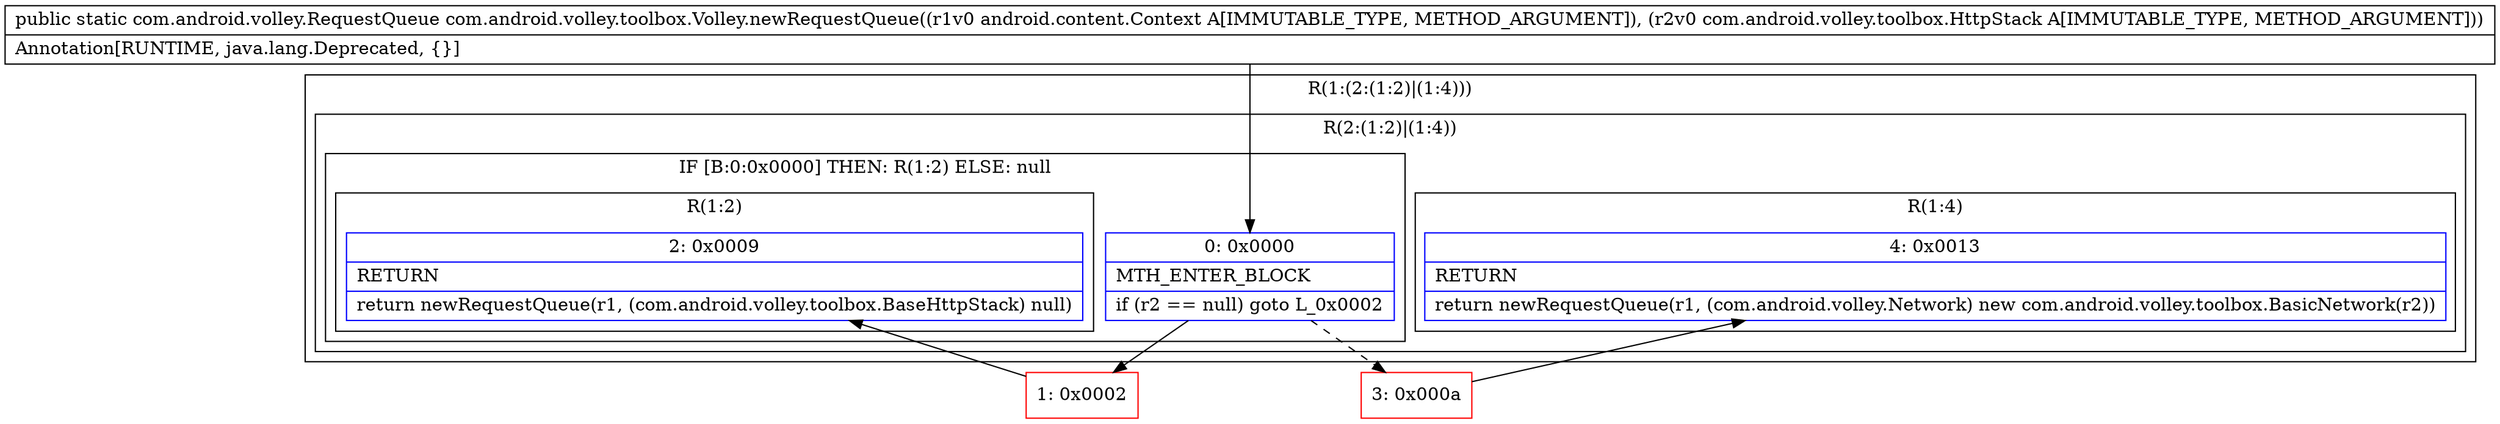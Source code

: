digraph "CFG forcom.android.volley.toolbox.Volley.newRequestQueue(Landroid\/content\/Context;Lcom\/android\/volley\/toolbox\/HttpStack;)Lcom\/android\/volley\/RequestQueue;" {
subgraph cluster_Region_1153790990 {
label = "R(1:(2:(1:2)|(1:4)))";
node [shape=record,color=blue];
subgraph cluster_Region_451441058 {
label = "R(2:(1:2)|(1:4))";
node [shape=record,color=blue];
subgraph cluster_IfRegion_491558817 {
label = "IF [B:0:0x0000] THEN: R(1:2) ELSE: null";
node [shape=record,color=blue];
Node_0 [shape=record,label="{0\:\ 0x0000|MTH_ENTER_BLOCK\l|if (r2 == null) goto L_0x0002\l}"];
subgraph cluster_Region_2084782246 {
label = "R(1:2)";
node [shape=record,color=blue];
Node_2 [shape=record,label="{2\:\ 0x0009|RETURN\l|return newRequestQueue(r1, (com.android.volley.toolbox.BaseHttpStack) null)\l}"];
}
}
subgraph cluster_Region_323567140 {
label = "R(1:4)";
node [shape=record,color=blue];
Node_4 [shape=record,label="{4\:\ 0x0013|RETURN\l|return newRequestQueue(r1, (com.android.volley.Network) new com.android.volley.toolbox.BasicNetwork(r2))\l}"];
}
}
}
Node_1 [shape=record,color=red,label="{1\:\ 0x0002}"];
Node_3 [shape=record,color=red,label="{3\:\ 0x000a}"];
MethodNode[shape=record,label="{public static com.android.volley.RequestQueue com.android.volley.toolbox.Volley.newRequestQueue((r1v0 android.content.Context A[IMMUTABLE_TYPE, METHOD_ARGUMENT]), (r2v0 com.android.volley.toolbox.HttpStack A[IMMUTABLE_TYPE, METHOD_ARGUMENT]))  | Annotation[RUNTIME, java.lang.Deprecated, \{\}]\l}"];
MethodNode -> Node_0;
Node_0 -> Node_1;
Node_0 -> Node_3[style=dashed];
Node_1 -> Node_2;
Node_3 -> Node_4;
}

